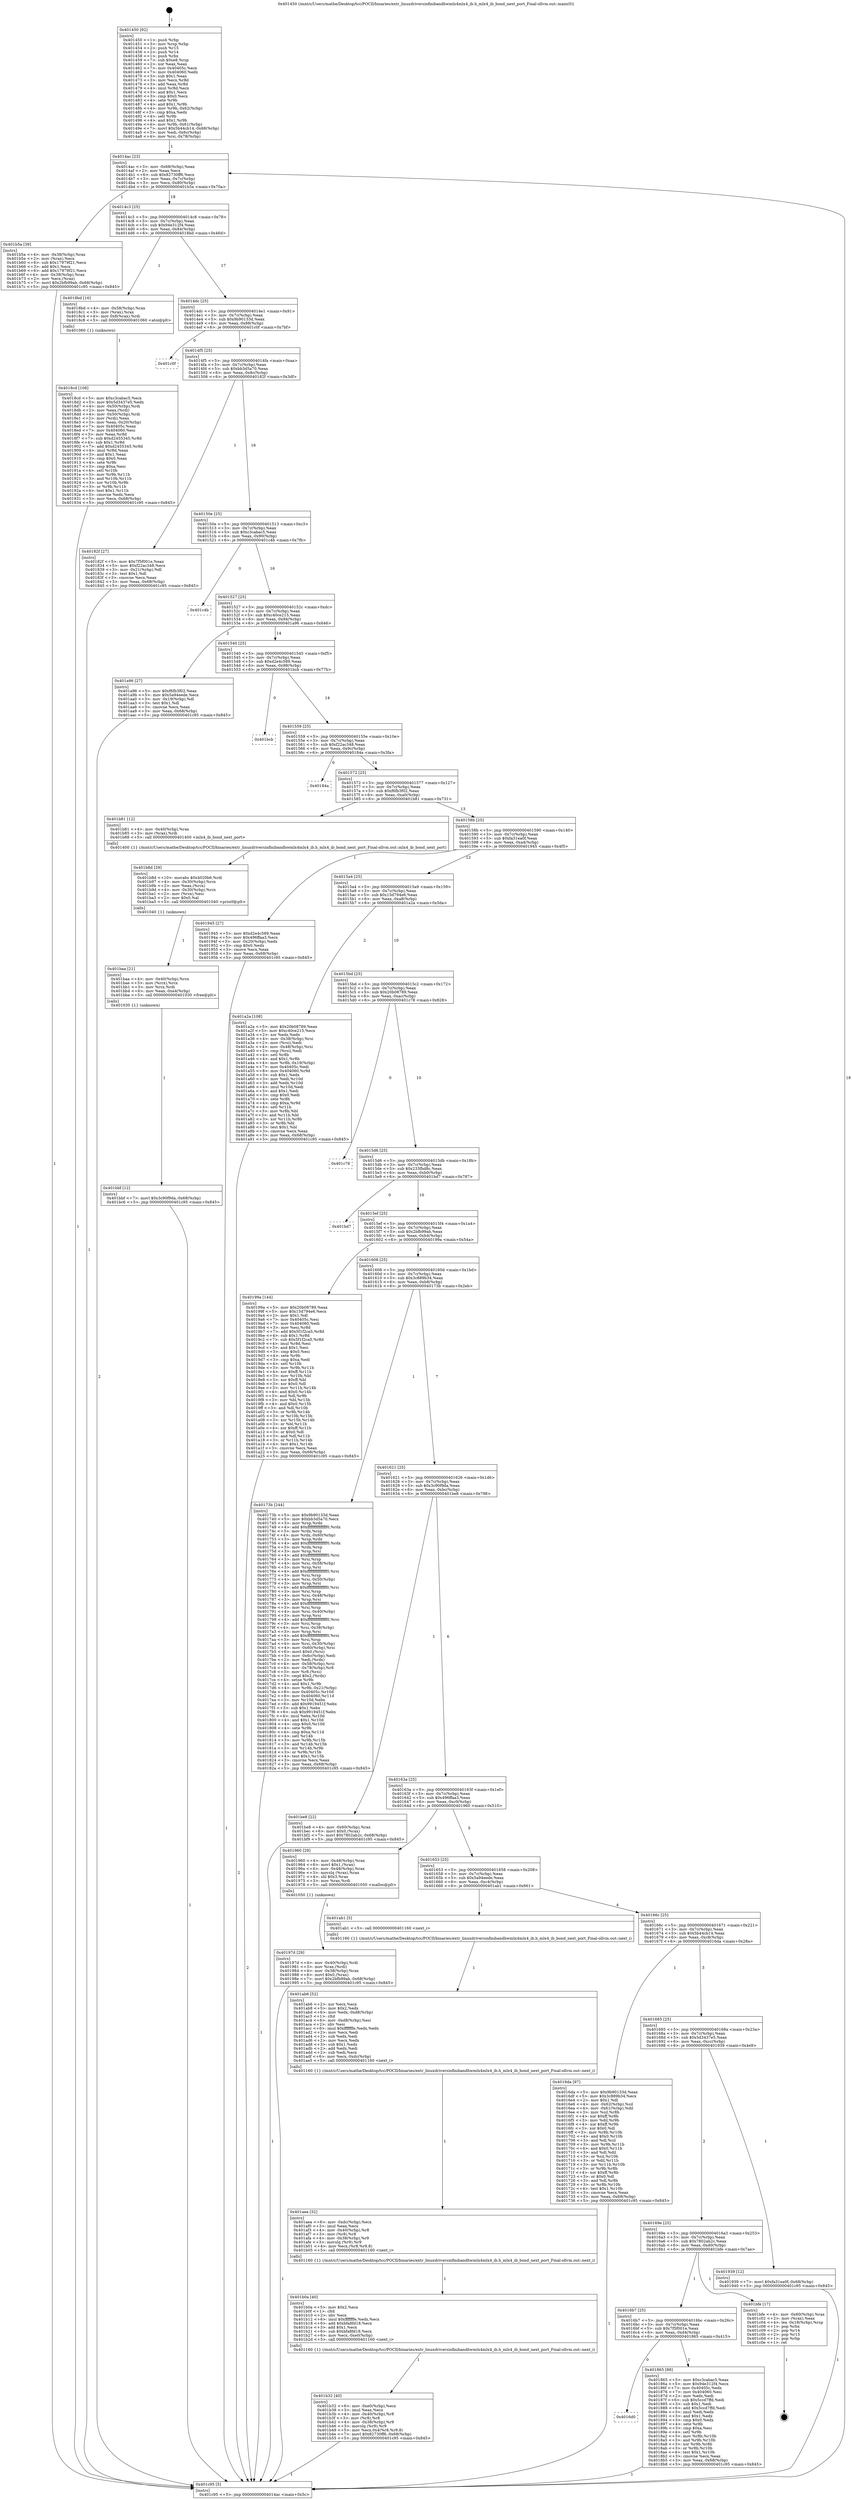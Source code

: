 digraph "0x401450" {
  label = "0x401450 (/mnt/c/Users/mathe/Desktop/tcc/POCII/binaries/extr_linuxdriversinfinibandhwmlx4mlx4_ib.h_mlx4_ib_bond_next_port_Final-ollvm.out::main(0))"
  labelloc = "t"
  node[shape=record]

  Entry [label="",width=0.3,height=0.3,shape=circle,fillcolor=black,style=filled]
  "0x4014ac" [label="{
     0x4014ac [23]\l
     | [instrs]\l
     &nbsp;&nbsp;0x4014ac \<+3\>: mov -0x68(%rbp),%eax\l
     &nbsp;&nbsp;0x4014af \<+2\>: mov %eax,%ecx\l
     &nbsp;&nbsp;0x4014b1 \<+6\>: sub $0x82730ff6,%ecx\l
     &nbsp;&nbsp;0x4014b7 \<+3\>: mov %eax,-0x7c(%rbp)\l
     &nbsp;&nbsp;0x4014ba \<+3\>: mov %ecx,-0x80(%rbp)\l
     &nbsp;&nbsp;0x4014bd \<+6\>: je 0000000000401b5a \<main+0x70a\>\l
  }"]
  "0x401b5a" [label="{
     0x401b5a [39]\l
     | [instrs]\l
     &nbsp;&nbsp;0x401b5a \<+4\>: mov -0x38(%rbp),%rax\l
     &nbsp;&nbsp;0x401b5e \<+2\>: mov (%rax),%ecx\l
     &nbsp;&nbsp;0x401b60 \<+6\>: sub $0x17979f21,%ecx\l
     &nbsp;&nbsp;0x401b66 \<+3\>: add $0x1,%ecx\l
     &nbsp;&nbsp;0x401b69 \<+6\>: add $0x17979f21,%ecx\l
     &nbsp;&nbsp;0x401b6f \<+4\>: mov -0x38(%rbp),%rax\l
     &nbsp;&nbsp;0x401b73 \<+2\>: mov %ecx,(%rax)\l
     &nbsp;&nbsp;0x401b75 \<+7\>: movl $0x2bfb99ab,-0x68(%rbp)\l
     &nbsp;&nbsp;0x401b7c \<+5\>: jmp 0000000000401c95 \<main+0x845\>\l
  }"]
  "0x4014c3" [label="{
     0x4014c3 [25]\l
     | [instrs]\l
     &nbsp;&nbsp;0x4014c3 \<+5\>: jmp 00000000004014c8 \<main+0x78\>\l
     &nbsp;&nbsp;0x4014c8 \<+3\>: mov -0x7c(%rbp),%eax\l
     &nbsp;&nbsp;0x4014cb \<+5\>: sub $0x94e312f4,%eax\l
     &nbsp;&nbsp;0x4014d0 \<+6\>: mov %eax,-0x84(%rbp)\l
     &nbsp;&nbsp;0x4014d6 \<+6\>: je 00000000004018bd \<main+0x46d\>\l
  }"]
  Exit [label="",width=0.3,height=0.3,shape=circle,fillcolor=black,style=filled,peripheries=2]
  "0x4018bd" [label="{
     0x4018bd [16]\l
     | [instrs]\l
     &nbsp;&nbsp;0x4018bd \<+4\>: mov -0x58(%rbp),%rax\l
     &nbsp;&nbsp;0x4018c1 \<+3\>: mov (%rax),%rax\l
     &nbsp;&nbsp;0x4018c4 \<+4\>: mov 0x8(%rax),%rdi\l
     &nbsp;&nbsp;0x4018c8 \<+5\>: call 0000000000401060 \<atoi@plt\>\l
     | [calls]\l
     &nbsp;&nbsp;0x401060 \{1\} (unknown)\l
  }"]
  "0x4014dc" [label="{
     0x4014dc [25]\l
     | [instrs]\l
     &nbsp;&nbsp;0x4014dc \<+5\>: jmp 00000000004014e1 \<main+0x91\>\l
     &nbsp;&nbsp;0x4014e1 \<+3\>: mov -0x7c(%rbp),%eax\l
     &nbsp;&nbsp;0x4014e4 \<+5\>: sub $0x9b90133d,%eax\l
     &nbsp;&nbsp;0x4014e9 \<+6\>: mov %eax,-0x88(%rbp)\l
     &nbsp;&nbsp;0x4014ef \<+6\>: je 0000000000401c0f \<main+0x7bf\>\l
  }"]
  "0x401bbf" [label="{
     0x401bbf [12]\l
     | [instrs]\l
     &nbsp;&nbsp;0x401bbf \<+7\>: movl $0x3c90f9da,-0x68(%rbp)\l
     &nbsp;&nbsp;0x401bc6 \<+5\>: jmp 0000000000401c95 \<main+0x845\>\l
  }"]
  "0x401c0f" [label="{
     0x401c0f\l
  }", style=dashed]
  "0x4014f5" [label="{
     0x4014f5 [25]\l
     | [instrs]\l
     &nbsp;&nbsp;0x4014f5 \<+5\>: jmp 00000000004014fa \<main+0xaa\>\l
     &nbsp;&nbsp;0x4014fa \<+3\>: mov -0x7c(%rbp),%eax\l
     &nbsp;&nbsp;0x4014fd \<+5\>: sub $0xbb3d5a70,%eax\l
     &nbsp;&nbsp;0x401502 \<+6\>: mov %eax,-0x8c(%rbp)\l
     &nbsp;&nbsp;0x401508 \<+6\>: je 000000000040182f \<main+0x3df\>\l
  }"]
  "0x401baa" [label="{
     0x401baa [21]\l
     | [instrs]\l
     &nbsp;&nbsp;0x401baa \<+4\>: mov -0x40(%rbp),%rcx\l
     &nbsp;&nbsp;0x401bae \<+3\>: mov (%rcx),%rcx\l
     &nbsp;&nbsp;0x401bb1 \<+3\>: mov %rcx,%rdi\l
     &nbsp;&nbsp;0x401bb4 \<+6\>: mov %eax,-0xe4(%rbp)\l
     &nbsp;&nbsp;0x401bba \<+5\>: call 0000000000401030 \<free@plt\>\l
     | [calls]\l
     &nbsp;&nbsp;0x401030 \{1\} (unknown)\l
  }"]
  "0x40182f" [label="{
     0x40182f [27]\l
     | [instrs]\l
     &nbsp;&nbsp;0x40182f \<+5\>: mov $0x7f5f001e,%eax\l
     &nbsp;&nbsp;0x401834 \<+5\>: mov $0xf22ac348,%ecx\l
     &nbsp;&nbsp;0x401839 \<+3\>: mov -0x21(%rbp),%dl\l
     &nbsp;&nbsp;0x40183c \<+3\>: test $0x1,%dl\l
     &nbsp;&nbsp;0x40183f \<+3\>: cmovne %ecx,%eax\l
     &nbsp;&nbsp;0x401842 \<+3\>: mov %eax,-0x68(%rbp)\l
     &nbsp;&nbsp;0x401845 \<+5\>: jmp 0000000000401c95 \<main+0x845\>\l
  }"]
  "0x40150e" [label="{
     0x40150e [25]\l
     | [instrs]\l
     &nbsp;&nbsp;0x40150e \<+5\>: jmp 0000000000401513 \<main+0xc3\>\l
     &nbsp;&nbsp;0x401513 \<+3\>: mov -0x7c(%rbp),%eax\l
     &nbsp;&nbsp;0x401516 \<+5\>: sub $0xc3cabac5,%eax\l
     &nbsp;&nbsp;0x40151b \<+6\>: mov %eax,-0x90(%rbp)\l
     &nbsp;&nbsp;0x401521 \<+6\>: je 0000000000401c4b \<main+0x7fb\>\l
  }"]
  "0x401b8d" [label="{
     0x401b8d [29]\l
     | [instrs]\l
     &nbsp;&nbsp;0x401b8d \<+10\>: movabs $0x4020b6,%rdi\l
     &nbsp;&nbsp;0x401b97 \<+4\>: mov -0x30(%rbp),%rcx\l
     &nbsp;&nbsp;0x401b9b \<+2\>: mov %eax,(%rcx)\l
     &nbsp;&nbsp;0x401b9d \<+4\>: mov -0x30(%rbp),%rcx\l
     &nbsp;&nbsp;0x401ba1 \<+2\>: mov (%rcx),%esi\l
     &nbsp;&nbsp;0x401ba3 \<+2\>: mov $0x0,%al\l
     &nbsp;&nbsp;0x401ba5 \<+5\>: call 0000000000401040 \<printf@plt\>\l
     | [calls]\l
     &nbsp;&nbsp;0x401040 \{1\} (unknown)\l
  }"]
  "0x401c4b" [label="{
     0x401c4b\l
  }", style=dashed]
  "0x401527" [label="{
     0x401527 [25]\l
     | [instrs]\l
     &nbsp;&nbsp;0x401527 \<+5\>: jmp 000000000040152c \<main+0xdc\>\l
     &nbsp;&nbsp;0x40152c \<+3\>: mov -0x7c(%rbp),%eax\l
     &nbsp;&nbsp;0x40152f \<+5\>: sub $0xc40ce215,%eax\l
     &nbsp;&nbsp;0x401534 \<+6\>: mov %eax,-0x94(%rbp)\l
     &nbsp;&nbsp;0x40153a \<+6\>: je 0000000000401a96 \<main+0x646\>\l
  }"]
  "0x401b32" [label="{
     0x401b32 [40]\l
     | [instrs]\l
     &nbsp;&nbsp;0x401b32 \<+6\>: mov -0xe0(%rbp),%ecx\l
     &nbsp;&nbsp;0x401b38 \<+3\>: imul %eax,%ecx\l
     &nbsp;&nbsp;0x401b3b \<+4\>: mov -0x40(%rbp),%r8\l
     &nbsp;&nbsp;0x401b3f \<+3\>: mov (%r8),%r8\l
     &nbsp;&nbsp;0x401b42 \<+4\>: mov -0x38(%rbp),%r9\l
     &nbsp;&nbsp;0x401b46 \<+3\>: movslq (%r9),%r9\l
     &nbsp;&nbsp;0x401b49 \<+5\>: mov %ecx,0x4(%r8,%r9,8)\l
     &nbsp;&nbsp;0x401b4e \<+7\>: movl $0x82730ff6,-0x68(%rbp)\l
     &nbsp;&nbsp;0x401b55 \<+5\>: jmp 0000000000401c95 \<main+0x845\>\l
  }"]
  "0x401a96" [label="{
     0x401a96 [27]\l
     | [instrs]\l
     &nbsp;&nbsp;0x401a96 \<+5\>: mov $0xf6fb3f02,%eax\l
     &nbsp;&nbsp;0x401a9b \<+5\>: mov $0x5a94eede,%ecx\l
     &nbsp;&nbsp;0x401aa0 \<+3\>: mov -0x19(%rbp),%dl\l
     &nbsp;&nbsp;0x401aa3 \<+3\>: test $0x1,%dl\l
     &nbsp;&nbsp;0x401aa6 \<+3\>: cmovne %ecx,%eax\l
     &nbsp;&nbsp;0x401aa9 \<+3\>: mov %eax,-0x68(%rbp)\l
     &nbsp;&nbsp;0x401aac \<+5\>: jmp 0000000000401c95 \<main+0x845\>\l
  }"]
  "0x401540" [label="{
     0x401540 [25]\l
     | [instrs]\l
     &nbsp;&nbsp;0x401540 \<+5\>: jmp 0000000000401545 \<main+0xf5\>\l
     &nbsp;&nbsp;0x401545 \<+3\>: mov -0x7c(%rbp),%eax\l
     &nbsp;&nbsp;0x401548 \<+5\>: sub $0xd2e4c589,%eax\l
     &nbsp;&nbsp;0x40154d \<+6\>: mov %eax,-0x98(%rbp)\l
     &nbsp;&nbsp;0x401553 \<+6\>: je 0000000000401bcb \<main+0x77b\>\l
  }"]
  "0x401b0a" [label="{
     0x401b0a [40]\l
     | [instrs]\l
     &nbsp;&nbsp;0x401b0a \<+5\>: mov $0x2,%ecx\l
     &nbsp;&nbsp;0x401b0f \<+1\>: cltd\l
     &nbsp;&nbsp;0x401b10 \<+2\>: idiv %ecx\l
     &nbsp;&nbsp;0x401b12 \<+6\>: imul $0xfffffffe,%edx,%ecx\l
     &nbsp;&nbsp;0x401b18 \<+6\>: add $0xbfa8fd18,%ecx\l
     &nbsp;&nbsp;0x401b1e \<+3\>: add $0x1,%ecx\l
     &nbsp;&nbsp;0x401b21 \<+6\>: sub $0xbfa8fd18,%ecx\l
     &nbsp;&nbsp;0x401b27 \<+6\>: mov %ecx,-0xe0(%rbp)\l
     &nbsp;&nbsp;0x401b2d \<+5\>: call 0000000000401160 \<next_i\>\l
     | [calls]\l
     &nbsp;&nbsp;0x401160 \{1\} (/mnt/c/Users/mathe/Desktop/tcc/POCII/binaries/extr_linuxdriversinfinibandhwmlx4mlx4_ib.h_mlx4_ib_bond_next_port_Final-ollvm.out::next_i)\l
  }"]
  "0x401bcb" [label="{
     0x401bcb\l
  }", style=dashed]
  "0x401559" [label="{
     0x401559 [25]\l
     | [instrs]\l
     &nbsp;&nbsp;0x401559 \<+5\>: jmp 000000000040155e \<main+0x10e\>\l
     &nbsp;&nbsp;0x40155e \<+3\>: mov -0x7c(%rbp),%eax\l
     &nbsp;&nbsp;0x401561 \<+5\>: sub $0xf22ac348,%eax\l
     &nbsp;&nbsp;0x401566 \<+6\>: mov %eax,-0x9c(%rbp)\l
     &nbsp;&nbsp;0x40156c \<+6\>: je 000000000040184a \<main+0x3fa\>\l
  }"]
  "0x401aea" [label="{
     0x401aea [32]\l
     | [instrs]\l
     &nbsp;&nbsp;0x401aea \<+6\>: mov -0xdc(%rbp),%ecx\l
     &nbsp;&nbsp;0x401af0 \<+3\>: imul %eax,%ecx\l
     &nbsp;&nbsp;0x401af3 \<+4\>: mov -0x40(%rbp),%r8\l
     &nbsp;&nbsp;0x401af7 \<+3\>: mov (%r8),%r8\l
     &nbsp;&nbsp;0x401afa \<+4\>: mov -0x38(%rbp),%r9\l
     &nbsp;&nbsp;0x401afe \<+3\>: movslq (%r9),%r9\l
     &nbsp;&nbsp;0x401b01 \<+4\>: mov %ecx,(%r8,%r9,8)\l
     &nbsp;&nbsp;0x401b05 \<+5\>: call 0000000000401160 \<next_i\>\l
     | [calls]\l
     &nbsp;&nbsp;0x401160 \{1\} (/mnt/c/Users/mathe/Desktop/tcc/POCII/binaries/extr_linuxdriversinfinibandhwmlx4mlx4_ib.h_mlx4_ib_bond_next_port_Final-ollvm.out::next_i)\l
  }"]
  "0x40184a" [label="{
     0x40184a\l
  }", style=dashed]
  "0x401572" [label="{
     0x401572 [25]\l
     | [instrs]\l
     &nbsp;&nbsp;0x401572 \<+5\>: jmp 0000000000401577 \<main+0x127\>\l
     &nbsp;&nbsp;0x401577 \<+3\>: mov -0x7c(%rbp),%eax\l
     &nbsp;&nbsp;0x40157a \<+5\>: sub $0xf6fb3f02,%eax\l
     &nbsp;&nbsp;0x40157f \<+6\>: mov %eax,-0xa0(%rbp)\l
     &nbsp;&nbsp;0x401585 \<+6\>: je 0000000000401b81 \<main+0x731\>\l
  }"]
  "0x401ab6" [label="{
     0x401ab6 [52]\l
     | [instrs]\l
     &nbsp;&nbsp;0x401ab6 \<+2\>: xor %ecx,%ecx\l
     &nbsp;&nbsp;0x401ab8 \<+5\>: mov $0x2,%edx\l
     &nbsp;&nbsp;0x401abd \<+6\>: mov %edx,-0xd8(%rbp)\l
     &nbsp;&nbsp;0x401ac3 \<+1\>: cltd\l
     &nbsp;&nbsp;0x401ac4 \<+6\>: mov -0xd8(%rbp),%esi\l
     &nbsp;&nbsp;0x401aca \<+2\>: idiv %esi\l
     &nbsp;&nbsp;0x401acc \<+6\>: imul $0xfffffffe,%edx,%edx\l
     &nbsp;&nbsp;0x401ad2 \<+2\>: mov %ecx,%edi\l
     &nbsp;&nbsp;0x401ad4 \<+2\>: sub %edx,%edi\l
     &nbsp;&nbsp;0x401ad6 \<+2\>: mov %ecx,%edx\l
     &nbsp;&nbsp;0x401ad8 \<+3\>: sub $0x1,%edx\l
     &nbsp;&nbsp;0x401adb \<+2\>: add %edx,%edi\l
     &nbsp;&nbsp;0x401add \<+2\>: sub %edi,%ecx\l
     &nbsp;&nbsp;0x401adf \<+6\>: mov %ecx,-0xdc(%rbp)\l
     &nbsp;&nbsp;0x401ae5 \<+5\>: call 0000000000401160 \<next_i\>\l
     | [calls]\l
     &nbsp;&nbsp;0x401160 \{1\} (/mnt/c/Users/mathe/Desktop/tcc/POCII/binaries/extr_linuxdriversinfinibandhwmlx4mlx4_ib.h_mlx4_ib_bond_next_port_Final-ollvm.out::next_i)\l
  }"]
  "0x401b81" [label="{
     0x401b81 [12]\l
     | [instrs]\l
     &nbsp;&nbsp;0x401b81 \<+4\>: mov -0x40(%rbp),%rax\l
     &nbsp;&nbsp;0x401b85 \<+3\>: mov (%rax),%rdi\l
     &nbsp;&nbsp;0x401b88 \<+5\>: call 0000000000401400 \<mlx4_ib_bond_next_port\>\l
     | [calls]\l
     &nbsp;&nbsp;0x401400 \{1\} (/mnt/c/Users/mathe/Desktop/tcc/POCII/binaries/extr_linuxdriversinfinibandhwmlx4mlx4_ib.h_mlx4_ib_bond_next_port_Final-ollvm.out::mlx4_ib_bond_next_port)\l
  }"]
  "0x40158b" [label="{
     0x40158b [25]\l
     | [instrs]\l
     &nbsp;&nbsp;0x40158b \<+5\>: jmp 0000000000401590 \<main+0x140\>\l
     &nbsp;&nbsp;0x401590 \<+3\>: mov -0x7c(%rbp),%eax\l
     &nbsp;&nbsp;0x401593 \<+5\>: sub $0xfa31ea0f,%eax\l
     &nbsp;&nbsp;0x401598 \<+6\>: mov %eax,-0xa4(%rbp)\l
     &nbsp;&nbsp;0x40159e \<+6\>: je 0000000000401945 \<main+0x4f5\>\l
  }"]
  "0x40197d" [label="{
     0x40197d [29]\l
     | [instrs]\l
     &nbsp;&nbsp;0x40197d \<+4\>: mov -0x40(%rbp),%rdi\l
     &nbsp;&nbsp;0x401981 \<+3\>: mov %rax,(%rdi)\l
     &nbsp;&nbsp;0x401984 \<+4\>: mov -0x38(%rbp),%rax\l
     &nbsp;&nbsp;0x401988 \<+6\>: movl $0x0,(%rax)\l
     &nbsp;&nbsp;0x40198e \<+7\>: movl $0x2bfb99ab,-0x68(%rbp)\l
     &nbsp;&nbsp;0x401995 \<+5\>: jmp 0000000000401c95 \<main+0x845\>\l
  }"]
  "0x401945" [label="{
     0x401945 [27]\l
     | [instrs]\l
     &nbsp;&nbsp;0x401945 \<+5\>: mov $0xd2e4c589,%eax\l
     &nbsp;&nbsp;0x40194a \<+5\>: mov $0x496ffaa3,%ecx\l
     &nbsp;&nbsp;0x40194f \<+3\>: mov -0x20(%rbp),%edx\l
     &nbsp;&nbsp;0x401952 \<+3\>: cmp $0x0,%edx\l
     &nbsp;&nbsp;0x401955 \<+3\>: cmove %ecx,%eax\l
     &nbsp;&nbsp;0x401958 \<+3\>: mov %eax,-0x68(%rbp)\l
     &nbsp;&nbsp;0x40195b \<+5\>: jmp 0000000000401c95 \<main+0x845\>\l
  }"]
  "0x4015a4" [label="{
     0x4015a4 [25]\l
     | [instrs]\l
     &nbsp;&nbsp;0x4015a4 \<+5\>: jmp 00000000004015a9 \<main+0x159\>\l
     &nbsp;&nbsp;0x4015a9 \<+3\>: mov -0x7c(%rbp),%eax\l
     &nbsp;&nbsp;0x4015ac \<+5\>: sub $0x15d794e6,%eax\l
     &nbsp;&nbsp;0x4015b1 \<+6\>: mov %eax,-0xa8(%rbp)\l
     &nbsp;&nbsp;0x4015b7 \<+6\>: je 0000000000401a2a \<main+0x5da\>\l
  }"]
  "0x4018cd" [label="{
     0x4018cd [108]\l
     | [instrs]\l
     &nbsp;&nbsp;0x4018cd \<+5\>: mov $0xc3cabac5,%ecx\l
     &nbsp;&nbsp;0x4018d2 \<+5\>: mov $0x5d3437e5,%edx\l
     &nbsp;&nbsp;0x4018d7 \<+4\>: mov -0x50(%rbp),%rdi\l
     &nbsp;&nbsp;0x4018db \<+2\>: mov %eax,(%rdi)\l
     &nbsp;&nbsp;0x4018dd \<+4\>: mov -0x50(%rbp),%rdi\l
     &nbsp;&nbsp;0x4018e1 \<+2\>: mov (%rdi),%eax\l
     &nbsp;&nbsp;0x4018e3 \<+3\>: mov %eax,-0x20(%rbp)\l
     &nbsp;&nbsp;0x4018e6 \<+7\>: mov 0x40405c,%eax\l
     &nbsp;&nbsp;0x4018ed \<+7\>: mov 0x404060,%esi\l
     &nbsp;&nbsp;0x4018f4 \<+3\>: mov %eax,%r8d\l
     &nbsp;&nbsp;0x4018f7 \<+7\>: sub $0xd2455345,%r8d\l
     &nbsp;&nbsp;0x4018fe \<+4\>: sub $0x1,%r8d\l
     &nbsp;&nbsp;0x401902 \<+7\>: add $0xd2455345,%r8d\l
     &nbsp;&nbsp;0x401909 \<+4\>: imul %r8d,%eax\l
     &nbsp;&nbsp;0x40190d \<+3\>: and $0x1,%eax\l
     &nbsp;&nbsp;0x401910 \<+3\>: cmp $0x0,%eax\l
     &nbsp;&nbsp;0x401913 \<+4\>: sete %r9b\l
     &nbsp;&nbsp;0x401917 \<+3\>: cmp $0xa,%esi\l
     &nbsp;&nbsp;0x40191a \<+4\>: setl %r10b\l
     &nbsp;&nbsp;0x40191e \<+3\>: mov %r9b,%r11b\l
     &nbsp;&nbsp;0x401921 \<+3\>: and %r10b,%r11b\l
     &nbsp;&nbsp;0x401924 \<+3\>: xor %r10b,%r9b\l
     &nbsp;&nbsp;0x401927 \<+3\>: or %r9b,%r11b\l
     &nbsp;&nbsp;0x40192a \<+4\>: test $0x1,%r11b\l
     &nbsp;&nbsp;0x40192e \<+3\>: cmovne %edx,%ecx\l
     &nbsp;&nbsp;0x401931 \<+3\>: mov %ecx,-0x68(%rbp)\l
     &nbsp;&nbsp;0x401934 \<+5\>: jmp 0000000000401c95 \<main+0x845\>\l
  }"]
  "0x401a2a" [label="{
     0x401a2a [108]\l
     | [instrs]\l
     &nbsp;&nbsp;0x401a2a \<+5\>: mov $0x20b08789,%eax\l
     &nbsp;&nbsp;0x401a2f \<+5\>: mov $0xc40ce215,%ecx\l
     &nbsp;&nbsp;0x401a34 \<+2\>: xor %edx,%edx\l
     &nbsp;&nbsp;0x401a36 \<+4\>: mov -0x38(%rbp),%rsi\l
     &nbsp;&nbsp;0x401a3a \<+2\>: mov (%rsi),%edi\l
     &nbsp;&nbsp;0x401a3c \<+4\>: mov -0x48(%rbp),%rsi\l
     &nbsp;&nbsp;0x401a40 \<+2\>: cmp (%rsi),%edi\l
     &nbsp;&nbsp;0x401a42 \<+4\>: setl %r8b\l
     &nbsp;&nbsp;0x401a46 \<+4\>: and $0x1,%r8b\l
     &nbsp;&nbsp;0x401a4a \<+4\>: mov %r8b,-0x19(%rbp)\l
     &nbsp;&nbsp;0x401a4e \<+7\>: mov 0x40405c,%edi\l
     &nbsp;&nbsp;0x401a55 \<+8\>: mov 0x404060,%r9d\l
     &nbsp;&nbsp;0x401a5d \<+3\>: sub $0x1,%edx\l
     &nbsp;&nbsp;0x401a60 \<+3\>: mov %edi,%r10d\l
     &nbsp;&nbsp;0x401a63 \<+3\>: add %edx,%r10d\l
     &nbsp;&nbsp;0x401a66 \<+4\>: imul %r10d,%edi\l
     &nbsp;&nbsp;0x401a6a \<+3\>: and $0x1,%edi\l
     &nbsp;&nbsp;0x401a6d \<+3\>: cmp $0x0,%edi\l
     &nbsp;&nbsp;0x401a70 \<+4\>: sete %r8b\l
     &nbsp;&nbsp;0x401a74 \<+4\>: cmp $0xa,%r9d\l
     &nbsp;&nbsp;0x401a78 \<+4\>: setl %r11b\l
     &nbsp;&nbsp;0x401a7c \<+3\>: mov %r8b,%bl\l
     &nbsp;&nbsp;0x401a7f \<+3\>: and %r11b,%bl\l
     &nbsp;&nbsp;0x401a82 \<+3\>: xor %r11b,%r8b\l
     &nbsp;&nbsp;0x401a85 \<+3\>: or %r8b,%bl\l
     &nbsp;&nbsp;0x401a88 \<+3\>: test $0x1,%bl\l
     &nbsp;&nbsp;0x401a8b \<+3\>: cmovne %ecx,%eax\l
     &nbsp;&nbsp;0x401a8e \<+3\>: mov %eax,-0x68(%rbp)\l
     &nbsp;&nbsp;0x401a91 \<+5\>: jmp 0000000000401c95 \<main+0x845\>\l
  }"]
  "0x4015bd" [label="{
     0x4015bd [25]\l
     | [instrs]\l
     &nbsp;&nbsp;0x4015bd \<+5\>: jmp 00000000004015c2 \<main+0x172\>\l
     &nbsp;&nbsp;0x4015c2 \<+3\>: mov -0x7c(%rbp),%eax\l
     &nbsp;&nbsp;0x4015c5 \<+5\>: sub $0x20b08789,%eax\l
     &nbsp;&nbsp;0x4015ca \<+6\>: mov %eax,-0xac(%rbp)\l
     &nbsp;&nbsp;0x4015d0 \<+6\>: je 0000000000401c78 \<main+0x828\>\l
  }"]
  "0x4016d0" [label="{
     0x4016d0\l
  }", style=dashed]
  "0x401c78" [label="{
     0x401c78\l
  }", style=dashed]
  "0x4015d6" [label="{
     0x4015d6 [25]\l
     | [instrs]\l
     &nbsp;&nbsp;0x4015d6 \<+5\>: jmp 00000000004015db \<main+0x18b\>\l
     &nbsp;&nbsp;0x4015db \<+3\>: mov -0x7c(%rbp),%eax\l
     &nbsp;&nbsp;0x4015de \<+5\>: sub $0x233fbd8c,%eax\l
     &nbsp;&nbsp;0x4015e3 \<+6\>: mov %eax,-0xb0(%rbp)\l
     &nbsp;&nbsp;0x4015e9 \<+6\>: je 0000000000401bd7 \<main+0x787\>\l
  }"]
  "0x401865" [label="{
     0x401865 [88]\l
     | [instrs]\l
     &nbsp;&nbsp;0x401865 \<+5\>: mov $0xc3cabac5,%eax\l
     &nbsp;&nbsp;0x40186a \<+5\>: mov $0x94e312f4,%ecx\l
     &nbsp;&nbsp;0x40186f \<+7\>: mov 0x40405c,%edx\l
     &nbsp;&nbsp;0x401876 \<+7\>: mov 0x404060,%esi\l
     &nbsp;&nbsp;0x40187d \<+2\>: mov %edx,%edi\l
     &nbsp;&nbsp;0x40187f \<+6\>: sub $0x5ccd7ffd,%edi\l
     &nbsp;&nbsp;0x401885 \<+3\>: sub $0x1,%edi\l
     &nbsp;&nbsp;0x401888 \<+6\>: add $0x5ccd7ffd,%edi\l
     &nbsp;&nbsp;0x40188e \<+3\>: imul %edi,%edx\l
     &nbsp;&nbsp;0x401891 \<+3\>: and $0x1,%edx\l
     &nbsp;&nbsp;0x401894 \<+3\>: cmp $0x0,%edx\l
     &nbsp;&nbsp;0x401897 \<+4\>: sete %r8b\l
     &nbsp;&nbsp;0x40189b \<+3\>: cmp $0xa,%esi\l
     &nbsp;&nbsp;0x40189e \<+4\>: setl %r9b\l
     &nbsp;&nbsp;0x4018a2 \<+3\>: mov %r8b,%r10b\l
     &nbsp;&nbsp;0x4018a5 \<+3\>: and %r9b,%r10b\l
     &nbsp;&nbsp;0x4018a8 \<+3\>: xor %r9b,%r8b\l
     &nbsp;&nbsp;0x4018ab \<+3\>: or %r8b,%r10b\l
     &nbsp;&nbsp;0x4018ae \<+4\>: test $0x1,%r10b\l
     &nbsp;&nbsp;0x4018b2 \<+3\>: cmovne %ecx,%eax\l
     &nbsp;&nbsp;0x4018b5 \<+3\>: mov %eax,-0x68(%rbp)\l
     &nbsp;&nbsp;0x4018b8 \<+5\>: jmp 0000000000401c95 \<main+0x845\>\l
  }"]
  "0x401bd7" [label="{
     0x401bd7\l
  }", style=dashed]
  "0x4015ef" [label="{
     0x4015ef [25]\l
     | [instrs]\l
     &nbsp;&nbsp;0x4015ef \<+5\>: jmp 00000000004015f4 \<main+0x1a4\>\l
     &nbsp;&nbsp;0x4015f4 \<+3\>: mov -0x7c(%rbp),%eax\l
     &nbsp;&nbsp;0x4015f7 \<+5\>: sub $0x2bfb99ab,%eax\l
     &nbsp;&nbsp;0x4015fc \<+6\>: mov %eax,-0xb4(%rbp)\l
     &nbsp;&nbsp;0x401602 \<+6\>: je 000000000040199a \<main+0x54a\>\l
  }"]
  "0x4016b7" [label="{
     0x4016b7 [25]\l
     | [instrs]\l
     &nbsp;&nbsp;0x4016b7 \<+5\>: jmp 00000000004016bc \<main+0x26c\>\l
     &nbsp;&nbsp;0x4016bc \<+3\>: mov -0x7c(%rbp),%eax\l
     &nbsp;&nbsp;0x4016bf \<+5\>: sub $0x7f5f001e,%eax\l
     &nbsp;&nbsp;0x4016c4 \<+6\>: mov %eax,-0xd4(%rbp)\l
     &nbsp;&nbsp;0x4016ca \<+6\>: je 0000000000401865 \<main+0x415\>\l
  }"]
  "0x40199a" [label="{
     0x40199a [144]\l
     | [instrs]\l
     &nbsp;&nbsp;0x40199a \<+5\>: mov $0x20b08789,%eax\l
     &nbsp;&nbsp;0x40199f \<+5\>: mov $0x15d794e6,%ecx\l
     &nbsp;&nbsp;0x4019a4 \<+2\>: mov $0x1,%dl\l
     &nbsp;&nbsp;0x4019a6 \<+7\>: mov 0x40405c,%esi\l
     &nbsp;&nbsp;0x4019ad \<+7\>: mov 0x404060,%edi\l
     &nbsp;&nbsp;0x4019b4 \<+3\>: mov %esi,%r8d\l
     &nbsp;&nbsp;0x4019b7 \<+7\>: add $0x5f1f2ca5,%r8d\l
     &nbsp;&nbsp;0x4019be \<+4\>: sub $0x1,%r8d\l
     &nbsp;&nbsp;0x4019c2 \<+7\>: sub $0x5f1f2ca5,%r8d\l
     &nbsp;&nbsp;0x4019c9 \<+4\>: imul %r8d,%esi\l
     &nbsp;&nbsp;0x4019cd \<+3\>: and $0x1,%esi\l
     &nbsp;&nbsp;0x4019d0 \<+3\>: cmp $0x0,%esi\l
     &nbsp;&nbsp;0x4019d3 \<+4\>: sete %r9b\l
     &nbsp;&nbsp;0x4019d7 \<+3\>: cmp $0xa,%edi\l
     &nbsp;&nbsp;0x4019da \<+4\>: setl %r10b\l
     &nbsp;&nbsp;0x4019de \<+3\>: mov %r9b,%r11b\l
     &nbsp;&nbsp;0x4019e1 \<+4\>: xor $0xff,%r11b\l
     &nbsp;&nbsp;0x4019e5 \<+3\>: mov %r10b,%bl\l
     &nbsp;&nbsp;0x4019e8 \<+3\>: xor $0xff,%bl\l
     &nbsp;&nbsp;0x4019eb \<+3\>: xor $0x0,%dl\l
     &nbsp;&nbsp;0x4019ee \<+3\>: mov %r11b,%r14b\l
     &nbsp;&nbsp;0x4019f1 \<+4\>: and $0x0,%r14b\l
     &nbsp;&nbsp;0x4019f5 \<+3\>: and %dl,%r9b\l
     &nbsp;&nbsp;0x4019f8 \<+3\>: mov %bl,%r15b\l
     &nbsp;&nbsp;0x4019fb \<+4\>: and $0x0,%r15b\l
     &nbsp;&nbsp;0x4019ff \<+3\>: and %dl,%r10b\l
     &nbsp;&nbsp;0x401a02 \<+3\>: or %r9b,%r14b\l
     &nbsp;&nbsp;0x401a05 \<+3\>: or %r10b,%r15b\l
     &nbsp;&nbsp;0x401a08 \<+3\>: xor %r15b,%r14b\l
     &nbsp;&nbsp;0x401a0b \<+3\>: or %bl,%r11b\l
     &nbsp;&nbsp;0x401a0e \<+4\>: xor $0xff,%r11b\l
     &nbsp;&nbsp;0x401a12 \<+3\>: or $0x0,%dl\l
     &nbsp;&nbsp;0x401a15 \<+3\>: and %dl,%r11b\l
     &nbsp;&nbsp;0x401a18 \<+3\>: or %r11b,%r14b\l
     &nbsp;&nbsp;0x401a1b \<+4\>: test $0x1,%r14b\l
     &nbsp;&nbsp;0x401a1f \<+3\>: cmovne %ecx,%eax\l
     &nbsp;&nbsp;0x401a22 \<+3\>: mov %eax,-0x68(%rbp)\l
     &nbsp;&nbsp;0x401a25 \<+5\>: jmp 0000000000401c95 \<main+0x845\>\l
  }"]
  "0x401608" [label="{
     0x401608 [25]\l
     | [instrs]\l
     &nbsp;&nbsp;0x401608 \<+5\>: jmp 000000000040160d \<main+0x1bd\>\l
     &nbsp;&nbsp;0x40160d \<+3\>: mov -0x7c(%rbp),%eax\l
     &nbsp;&nbsp;0x401610 \<+5\>: sub $0x3c889b34,%eax\l
     &nbsp;&nbsp;0x401615 \<+6\>: mov %eax,-0xb8(%rbp)\l
     &nbsp;&nbsp;0x40161b \<+6\>: je 000000000040173b \<main+0x2eb\>\l
  }"]
  "0x401bfe" [label="{
     0x401bfe [17]\l
     | [instrs]\l
     &nbsp;&nbsp;0x401bfe \<+4\>: mov -0x60(%rbp),%rax\l
     &nbsp;&nbsp;0x401c02 \<+2\>: mov (%rax),%eax\l
     &nbsp;&nbsp;0x401c04 \<+4\>: lea -0x18(%rbp),%rsp\l
     &nbsp;&nbsp;0x401c08 \<+1\>: pop %rbx\l
     &nbsp;&nbsp;0x401c09 \<+2\>: pop %r14\l
     &nbsp;&nbsp;0x401c0b \<+2\>: pop %r15\l
     &nbsp;&nbsp;0x401c0d \<+1\>: pop %rbp\l
     &nbsp;&nbsp;0x401c0e \<+1\>: ret\l
  }"]
  "0x40173b" [label="{
     0x40173b [244]\l
     | [instrs]\l
     &nbsp;&nbsp;0x40173b \<+5\>: mov $0x9b90133d,%eax\l
     &nbsp;&nbsp;0x401740 \<+5\>: mov $0xbb3d5a70,%ecx\l
     &nbsp;&nbsp;0x401745 \<+3\>: mov %rsp,%rdx\l
     &nbsp;&nbsp;0x401748 \<+4\>: add $0xfffffffffffffff0,%rdx\l
     &nbsp;&nbsp;0x40174c \<+3\>: mov %rdx,%rsp\l
     &nbsp;&nbsp;0x40174f \<+4\>: mov %rdx,-0x60(%rbp)\l
     &nbsp;&nbsp;0x401753 \<+3\>: mov %rsp,%rdx\l
     &nbsp;&nbsp;0x401756 \<+4\>: add $0xfffffffffffffff0,%rdx\l
     &nbsp;&nbsp;0x40175a \<+3\>: mov %rdx,%rsp\l
     &nbsp;&nbsp;0x40175d \<+3\>: mov %rsp,%rsi\l
     &nbsp;&nbsp;0x401760 \<+4\>: add $0xfffffffffffffff0,%rsi\l
     &nbsp;&nbsp;0x401764 \<+3\>: mov %rsi,%rsp\l
     &nbsp;&nbsp;0x401767 \<+4\>: mov %rsi,-0x58(%rbp)\l
     &nbsp;&nbsp;0x40176b \<+3\>: mov %rsp,%rsi\l
     &nbsp;&nbsp;0x40176e \<+4\>: add $0xfffffffffffffff0,%rsi\l
     &nbsp;&nbsp;0x401772 \<+3\>: mov %rsi,%rsp\l
     &nbsp;&nbsp;0x401775 \<+4\>: mov %rsi,-0x50(%rbp)\l
     &nbsp;&nbsp;0x401779 \<+3\>: mov %rsp,%rsi\l
     &nbsp;&nbsp;0x40177c \<+4\>: add $0xfffffffffffffff0,%rsi\l
     &nbsp;&nbsp;0x401780 \<+3\>: mov %rsi,%rsp\l
     &nbsp;&nbsp;0x401783 \<+4\>: mov %rsi,-0x48(%rbp)\l
     &nbsp;&nbsp;0x401787 \<+3\>: mov %rsp,%rsi\l
     &nbsp;&nbsp;0x40178a \<+4\>: add $0xfffffffffffffff0,%rsi\l
     &nbsp;&nbsp;0x40178e \<+3\>: mov %rsi,%rsp\l
     &nbsp;&nbsp;0x401791 \<+4\>: mov %rsi,-0x40(%rbp)\l
     &nbsp;&nbsp;0x401795 \<+3\>: mov %rsp,%rsi\l
     &nbsp;&nbsp;0x401798 \<+4\>: add $0xfffffffffffffff0,%rsi\l
     &nbsp;&nbsp;0x40179c \<+3\>: mov %rsi,%rsp\l
     &nbsp;&nbsp;0x40179f \<+4\>: mov %rsi,-0x38(%rbp)\l
     &nbsp;&nbsp;0x4017a3 \<+3\>: mov %rsp,%rsi\l
     &nbsp;&nbsp;0x4017a6 \<+4\>: add $0xfffffffffffffff0,%rsi\l
     &nbsp;&nbsp;0x4017aa \<+3\>: mov %rsi,%rsp\l
     &nbsp;&nbsp;0x4017ad \<+4\>: mov %rsi,-0x30(%rbp)\l
     &nbsp;&nbsp;0x4017b1 \<+4\>: mov -0x60(%rbp),%rsi\l
     &nbsp;&nbsp;0x4017b5 \<+6\>: movl $0x0,(%rsi)\l
     &nbsp;&nbsp;0x4017bb \<+3\>: mov -0x6c(%rbp),%edi\l
     &nbsp;&nbsp;0x4017be \<+2\>: mov %edi,(%rdx)\l
     &nbsp;&nbsp;0x4017c0 \<+4\>: mov -0x58(%rbp),%rsi\l
     &nbsp;&nbsp;0x4017c4 \<+4\>: mov -0x78(%rbp),%r8\l
     &nbsp;&nbsp;0x4017c8 \<+3\>: mov %r8,(%rsi)\l
     &nbsp;&nbsp;0x4017cb \<+3\>: cmpl $0x2,(%rdx)\l
     &nbsp;&nbsp;0x4017ce \<+4\>: setne %r9b\l
     &nbsp;&nbsp;0x4017d2 \<+4\>: and $0x1,%r9b\l
     &nbsp;&nbsp;0x4017d6 \<+4\>: mov %r9b,-0x21(%rbp)\l
     &nbsp;&nbsp;0x4017da \<+8\>: mov 0x40405c,%r10d\l
     &nbsp;&nbsp;0x4017e2 \<+8\>: mov 0x404060,%r11d\l
     &nbsp;&nbsp;0x4017ea \<+3\>: mov %r10d,%ebx\l
     &nbsp;&nbsp;0x4017ed \<+6\>: add $0x9919451f,%ebx\l
     &nbsp;&nbsp;0x4017f3 \<+3\>: sub $0x1,%ebx\l
     &nbsp;&nbsp;0x4017f6 \<+6\>: sub $0x9919451f,%ebx\l
     &nbsp;&nbsp;0x4017fc \<+4\>: imul %ebx,%r10d\l
     &nbsp;&nbsp;0x401800 \<+4\>: and $0x1,%r10d\l
     &nbsp;&nbsp;0x401804 \<+4\>: cmp $0x0,%r10d\l
     &nbsp;&nbsp;0x401808 \<+4\>: sete %r9b\l
     &nbsp;&nbsp;0x40180c \<+4\>: cmp $0xa,%r11d\l
     &nbsp;&nbsp;0x401810 \<+4\>: setl %r14b\l
     &nbsp;&nbsp;0x401814 \<+3\>: mov %r9b,%r15b\l
     &nbsp;&nbsp;0x401817 \<+3\>: and %r14b,%r15b\l
     &nbsp;&nbsp;0x40181a \<+3\>: xor %r14b,%r9b\l
     &nbsp;&nbsp;0x40181d \<+3\>: or %r9b,%r15b\l
     &nbsp;&nbsp;0x401820 \<+4\>: test $0x1,%r15b\l
     &nbsp;&nbsp;0x401824 \<+3\>: cmovne %ecx,%eax\l
     &nbsp;&nbsp;0x401827 \<+3\>: mov %eax,-0x68(%rbp)\l
     &nbsp;&nbsp;0x40182a \<+5\>: jmp 0000000000401c95 \<main+0x845\>\l
  }"]
  "0x401621" [label="{
     0x401621 [25]\l
     | [instrs]\l
     &nbsp;&nbsp;0x401621 \<+5\>: jmp 0000000000401626 \<main+0x1d6\>\l
     &nbsp;&nbsp;0x401626 \<+3\>: mov -0x7c(%rbp),%eax\l
     &nbsp;&nbsp;0x401629 \<+5\>: sub $0x3c90f9da,%eax\l
     &nbsp;&nbsp;0x40162e \<+6\>: mov %eax,-0xbc(%rbp)\l
     &nbsp;&nbsp;0x401634 \<+6\>: je 0000000000401be8 \<main+0x798\>\l
  }"]
  "0x40169e" [label="{
     0x40169e [25]\l
     | [instrs]\l
     &nbsp;&nbsp;0x40169e \<+5\>: jmp 00000000004016a3 \<main+0x253\>\l
     &nbsp;&nbsp;0x4016a3 \<+3\>: mov -0x7c(%rbp),%eax\l
     &nbsp;&nbsp;0x4016a6 \<+5\>: sub $0x7802ab2c,%eax\l
     &nbsp;&nbsp;0x4016ab \<+6\>: mov %eax,-0xd0(%rbp)\l
     &nbsp;&nbsp;0x4016b1 \<+6\>: je 0000000000401bfe \<main+0x7ae\>\l
  }"]
  "0x401be8" [label="{
     0x401be8 [22]\l
     | [instrs]\l
     &nbsp;&nbsp;0x401be8 \<+4\>: mov -0x60(%rbp),%rax\l
     &nbsp;&nbsp;0x401bec \<+6\>: movl $0x0,(%rax)\l
     &nbsp;&nbsp;0x401bf2 \<+7\>: movl $0x7802ab2c,-0x68(%rbp)\l
     &nbsp;&nbsp;0x401bf9 \<+5\>: jmp 0000000000401c95 \<main+0x845\>\l
  }"]
  "0x40163a" [label="{
     0x40163a [25]\l
     | [instrs]\l
     &nbsp;&nbsp;0x40163a \<+5\>: jmp 000000000040163f \<main+0x1ef\>\l
     &nbsp;&nbsp;0x40163f \<+3\>: mov -0x7c(%rbp),%eax\l
     &nbsp;&nbsp;0x401642 \<+5\>: sub $0x496ffaa3,%eax\l
     &nbsp;&nbsp;0x401647 \<+6\>: mov %eax,-0xc0(%rbp)\l
     &nbsp;&nbsp;0x40164d \<+6\>: je 0000000000401960 \<main+0x510\>\l
  }"]
  "0x401939" [label="{
     0x401939 [12]\l
     | [instrs]\l
     &nbsp;&nbsp;0x401939 \<+7\>: movl $0xfa31ea0f,-0x68(%rbp)\l
     &nbsp;&nbsp;0x401940 \<+5\>: jmp 0000000000401c95 \<main+0x845\>\l
  }"]
  "0x401960" [label="{
     0x401960 [29]\l
     | [instrs]\l
     &nbsp;&nbsp;0x401960 \<+4\>: mov -0x48(%rbp),%rax\l
     &nbsp;&nbsp;0x401964 \<+6\>: movl $0x1,(%rax)\l
     &nbsp;&nbsp;0x40196a \<+4\>: mov -0x48(%rbp),%rax\l
     &nbsp;&nbsp;0x40196e \<+3\>: movslq (%rax),%rax\l
     &nbsp;&nbsp;0x401971 \<+4\>: shl $0x3,%rax\l
     &nbsp;&nbsp;0x401975 \<+3\>: mov %rax,%rdi\l
     &nbsp;&nbsp;0x401978 \<+5\>: call 0000000000401050 \<malloc@plt\>\l
     | [calls]\l
     &nbsp;&nbsp;0x401050 \{1\} (unknown)\l
  }"]
  "0x401653" [label="{
     0x401653 [25]\l
     | [instrs]\l
     &nbsp;&nbsp;0x401653 \<+5\>: jmp 0000000000401658 \<main+0x208\>\l
     &nbsp;&nbsp;0x401658 \<+3\>: mov -0x7c(%rbp),%eax\l
     &nbsp;&nbsp;0x40165b \<+5\>: sub $0x5a94eede,%eax\l
     &nbsp;&nbsp;0x401660 \<+6\>: mov %eax,-0xc4(%rbp)\l
     &nbsp;&nbsp;0x401666 \<+6\>: je 0000000000401ab1 \<main+0x661\>\l
  }"]
  "0x401450" [label="{
     0x401450 [92]\l
     | [instrs]\l
     &nbsp;&nbsp;0x401450 \<+1\>: push %rbp\l
     &nbsp;&nbsp;0x401451 \<+3\>: mov %rsp,%rbp\l
     &nbsp;&nbsp;0x401454 \<+2\>: push %r15\l
     &nbsp;&nbsp;0x401456 \<+2\>: push %r14\l
     &nbsp;&nbsp;0x401458 \<+1\>: push %rbx\l
     &nbsp;&nbsp;0x401459 \<+7\>: sub $0xe8,%rsp\l
     &nbsp;&nbsp;0x401460 \<+2\>: xor %eax,%eax\l
     &nbsp;&nbsp;0x401462 \<+7\>: mov 0x40405c,%ecx\l
     &nbsp;&nbsp;0x401469 \<+7\>: mov 0x404060,%edx\l
     &nbsp;&nbsp;0x401470 \<+3\>: sub $0x1,%eax\l
     &nbsp;&nbsp;0x401473 \<+3\>: mov %ecx,%r8d\l
     &nbsp;&nbsp;0x401476 \<+3\>: add %eax,%r8d\l
     &nbsp;&nbsp;0x401479 \<+4\>: imul %r8d,%ecx\l
     &nbsp;&nbsp;0x40147d \<+3\>: and $0x1,%ecx\l
     &nbsp;&nbsp;0x401480 \<+3\>: cmp $0x0,%ecx\l
     &nbsp;&nbsp;0x401483 \<+4\>: sete %r9b\l
     &nbsp;&nbsp;0x401487 \<+4\>: and $0x1,%r9b\l
     &nbsp;&nbsp;0x40148b \<+4\>: mov %r9b,-0x62(%rbp)\l
     &nbsp;&nbsp;0x40148f \<+3\>: cmp $0xa,%edx\l
     &nbsp;&nbsp;0x401492 \<+4\>: setl %r9b\l
     &nbsp;&nbsp;0x401496 \<+4\>: and $0x1,%r9b\l
     &nbsp;&nbsp;0x40149a \<+4\>: mov %r9b,-0x61(%rbp)\l
     &nbsp;&nbsp;0x40149e \<+7\>: movl $0x5b44cb14,-0x68(%rbp)\l
     &nbsp;&nbsp;0x4014a5 \<+3\>: mov %edi,-0x6c(%rbp)\l
     &nbsp;&nbsp;0x4014a8 \<+4\>: mov %rsi,-0x78(%rbp)\l
  }"]
  "0x401ab1" [label="{
     0x401ab1 [5]\l
     | [instrs]\l
     &nbsp;&nbsp;0x401ab1 \<+5\>: call 0000000000401160 \<next_i\>\l
     | [calls]\l
     &nbsp;&nbsp;0x401160 \{1\} (/mnt/c/Users/mathe/Desktop/tcc/POCII/binaries/extr_linuxdriversinfinibandhwmlx4mlx4_ib.h_mlx4_ib_bond_next_port_Final-ollvm.out::next_i)\l
  }"]
  "0x40166c" [label="{
     0x40166c [25]\l
     | [instrs]\l
     &nbsp;&nbsp;0x40166c \<+5\>: jmp 0000000000401671 \<main+0x221\>\l
     &nbsp;&nbsp;0x401671 \<+3\>: mov -0x7c(%rbp),%eax\l
     &nbsp;&nbsp;0x401674 \<+5\>: sub $0x5b44cb14,%eax\l
     &nbsp;&nbsp;0x401679 \<+6\>: mov %eax,-0xc8(%rbp)\l
     &nbsp;&nbsp;0x40167f \<+6\>: je 00000000004016da \<main+0x28a\>\l
  }"]
  "0x401c95" [label="{
     0x401c95 [5]\l
     | [instrs]\l
     &nbsp;&nbsp;0x401c95 \<+5\>: jmp 00000000004014ac \<main+0x5c\>\l
  }"]
  "0x4016da" [label="{
     0x4016da [97]\l
     | [instrs]\l
     &nbsp;&nbsp;0x4016da \<+5\>: mov $0x9b90133d,%eax\l
     &nbsp;&nbsp;0x4016df \<+5\>: mov $0x3c889b34,%ecx\l
     &nbsp;&nbsp;0x4016e4 \<+2\>: mov $0x1,%dl\l
     &nbsp;&nbsp;0x4016e6 \<+4\>: mov -0x62(%rbp),%sil\l
     &nbsp;&nbsp;0x4016ea \<+4\>: mov -0x61(%rbp),%dil\l
     &nbsp;&nbsp;0x4016ee \<+3\>: mov %sil,%r8b\l
     &nbsp;&nbsp;0x4016f1 \<+4\>: xor $0xff,%r8b\l
     &nbsp;&nbsp;0x4016f5 \<+3\>: mov %dil,%r9b\l
     &nbsp;&nbsp;0x4016f8 \<+4\>: xor $0xff,%r9b\l
     &nbsp;&nbsp;0x4016fc \<+3\>: xor $0x0,%dl\l
     &nbsp;&nbsp;0x4016ff \<+3\>: mov %r8b,%r10b\l
     &nbsp;&nbsp;0x401702 \<+4\>: and $0x0,%r10b\l
     &nbsp;&nbsp;0x401706 \<+3\>: and %dl,%sil\l
     &nbsp;&nbsp;0x401709 \<+3\>: mov %r9b,%r11b\l
     &nbsp;&nbsp;0x40170c \<+4\>: and $0x0,%r11b\l
     &nbsp;&nbsp;0x401710 \<+3\>: and %dl,%dil\l
     &nbsp;&nbsp;0x401713 \<+3\>: or %sil,%r10b\l
     &nbsp;&nbsp;0x401716 \<+3\>: or %dil,%r11b\l
     &nbsp;&nbsp;0x401719 \<+3\>: xor %r11b,%r10b\l
     &nbsp;&nbsp;0x40171c \<+3\>: or %r9b,%r8b\l
     &nbsp;&nbsp;0x40171f \<+4\>: xor $0xff,%r8b\l
     &nbsp;&nbsp;0x401723 \<+3\>: or $0x0,%dl\l
     &nbsp;&nbsp;0x401726 \<+3\>: and %dl,%r8b\l
     &nbsp;&nbsp;0x401729 \<+3\>: or %r8b,%r10b\l
     &nbsp;&nbsp;0x40172c \<+4\>: test $0x1,%r10b\l
     &nbsp;&nbsp;0x401730 \<+3\>: cmovne %ecx,%eax\l
     &nbsp;&nbsp;0x401733 \<+3\>: mov %eax,-0x68(%rbp)\l
     &nbsp;&nbsp;0x401736 \<+5\>: jmp 0000000000401c95 \<main+0x845\>\l
  }"]
  "0x401685" [label="{
     0x401685 [25]\l
     | [instrs]\l
     &nbsp;&nbsp;0x401685 \<+5\>: jmp 000000000040168a \<main+0x23a\>\l
     &nbsp;&nbsp;0x40168a \<+3\>: mov -0x7c(%rbp),%eax\l
     &nbsp;&nbsp;0x40168d \<+5\>: sub $0x5d3437e5,%eax\l
     &nbsp;&nbsp;0x401692 \<+6\>: mov %eax,-0xcc(%rbp)\l
     &nbsp;&nbsp;0x401698 \<+6\>: je 0000000000401939 \<main+0x4e9\>\l
  }"]
  Entry -> "0x401450" [label=" 1"]
  "0x4014ac" -> "0x401b5a" [label=" 1"]
  "0x4014ac" -> "0x4014c3" [label=" 18"]
  "0x401bfe" -> Exit [label=" 1"]
  "0x4014c3" -> "0x4018bd" [label=" 1"]
  "0x4014c3" -> "0x4014dc" [label=" 17"]
  "0x401be8" -> "0x401c95" [label=" 1"]
  "0x4014dc" -> "0x401c0f" [label=" 0"]
  "0x4014dc" -> "0x4014f5" [label=" 17"]
  "0x401bbf" -> "0x401c95" [label=" 1"]
  "0x4014f5" -> "0x40182f" [label=" 1"]
  "0x4014f5" -> "0x40150e" [label=" 16"]
  "0x401baa" -> "0x401bbf" [label=" 1"]
  "0x40150e" -> "0x401c4b" [label=" 0"]
  "0x40150e" -> "0x401527" [label=" 16"]
  "0x401b8d" -> "0x401baa" [label=" 1"]
  "0x401527" -> "0x401a96" [label=" 2"]
  "0x401527" -> "0x401540" [label=" 14"]
  "0x401b81" -> "0x401b8d" [label=" 1"]
  "0x401540" -> "0x401bcb" [label=" 0"]
  "0x401540" -> "0x401559" [label=" 14"]
  "0x401b5a" -> "0x401c95" [label=" 1"]
  "0x401559" -> "0x40184a" [label=" 0"]
  "0x401559" -> "0x401572" [label=" 14"]
  "0x401b32" -> "0x401c95" [label=" 1"]
  "0x401572" -> "0x401b81" [label=" 1"]
  "0x401572" -> "0x40158b" [label=" 13"]
  "0x401b0a" -> "0x401b32" [label=" 1"]
  "0x40158b" -> "0x401945" [label=" 1"]
  "0x40158b" -> "0x4015a4" [label=" 12"]
  "0x401aea" -> "0x401b0a" [label=" 1"]
  "0x4015a4" -> "0x401a2a" [label=" 2"]
  "0x4015a4" -> "0x4015bd" [label=" 10"]
  "0x401ab6" -> "0x401aea" [label=" 1"]
  "0x4015bd" -> "0x401c78" [label=" 0"]
  "0x4015bd" -> "0x4015d6" [label=" 10"]
  "0x401ab1" -> "0x401ab6" [label=" 1"]
  "0x4015d6" -> "0x401bd7" [label=" 0"]
  "0x4015d6" -> "0x4015ef" [label=" 10"]
  "0x401a96" -> "0x401c95" [label=" 2"]
  "0x4015ef" -> "0x40199a" [label=" 2"]
  "0x4015ef" -> "0x401608" [label=" 8"]
  "0x40199a" -> "0x401c95" [label=" 2"]
  "0x401608" -> "0x40173b" [label=" 1"]
  "0x401608" -> "0x401621" [label=" 7"]
  "0x40197d" -> "0x401c95" [label=" 1"]
  "0x401621" -> "0x401be8" [label=" 1"]
  "0x401621" -> "0x40163a" [label=" 6"]
  "0x401945" -> "0x401c95" [label=" 1"]
  "0x40163a" -> "0x401960" [label=" 1"]
  "0x40163a" -> "0x401653" [label=" 5"]
  "0x401939" -> "0x401c95" [label=" 1"]
  "0x401653" -> "0x401ab1" [label=" 1"]
  "0x401653" -> "0x40166c" [label=" 4"]
  "0x401865" -> "0x401c95" [label=" 1"]
  "0x40166c" -> "0x4016da" [label=" 1"]
  "0x40166c" -> "0x401685" [label=" 3"]
  "0x4016da" -> "0x401c95" [label=" 1"]
  "0x401450" -> "0x4014ac" [label=" 1"]
  "0x401c95" -> "0x4014ac" [label=" 18"]
  "0x4018bd" -> "0x4018cd" [label=" 1"]
  "0x40173b" -> "0x401c95" [label=" 1"]
  "0x40182f" -> "0x401c95" [label=" 1"]
  "0x4018cd" -> "0x401c95" [label=" 1"]
  "0x401685" -> "0x401939" [label=" 1"]
  "0x401685" -> "0x40169e" [label=" 2"]
  "0x401960" -> "0x40197d" [label=" 1"]
  "0x40169e" -> "0x401bfe" [label=" 1"]
  "0x40169e" -> "0x4016b7" [label=" 1"]
  "0x401a2a" -> "0x401c95" [label=" 2"]
  "0x4016b7" -> "0x401865" [label=" 1"]
  "0x4016b7" -> "0x4016d0" [label=" 0"]
}
